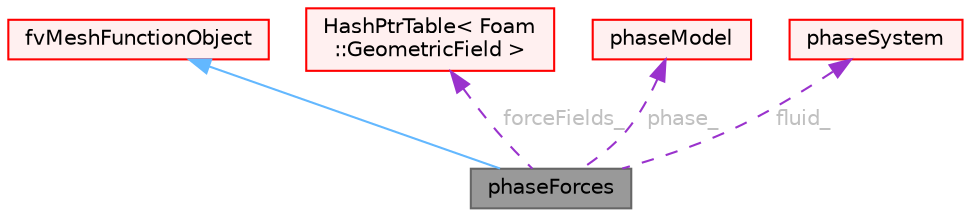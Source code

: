 digraph "phaseForces"
{
 // LATEX_PDF_SIZE
  bgcolor="transparent";
  edge [fontname=Helvetica,fontsize=10,labelfontname=Helvetica,labelfontsize=10];
  node [fontname=Helvetica,fontsize=10,shape=box,height=0.2,width=0.4];
  Node1 [id="Node000001",label="phaseForces",height=0.2,width=0.4,color="gray40", fillcolor="grey60", style="filled", fontcolor="black",tooltip="This function object calculates and outputs the blended interfacial forces acting on a given phase,..."];
  Node2 -> Node1 [id="edge1_Node000001_Node000002",dir="back",color="steelblue1",style="solid",tooltip=" "];
  Node2 [id="Node000002",label="fvMeshFunctionObject",height=0.2,width=0.4,color="red", fillcolor="#FFF0F0", style="filled",URL="$classFoam_1_1functionObjects_1_1fvMeshFunctionObject.html",tooltip="Specialization of Foam::functionObject for an Foam::fvMesh, providing a reference to the Foam::fvMesh..."];
  Node76 -> Node1 [id="edge2_Node000001_Node000076",dir="back",color="darkorchid3",style="dashed",tooltip=" ",label=" forceFields_",fontcolor="grey" ];
  Node76 [id="Node000076",label="HashPtrTable\< Foam\l::GeometricField \>",height=0.2,width=0.4,color="red", fillcolor="#FFF0F0", style="filled",URL="$classFoam_1_1HashPtrTable.html",tooltip=" "];
  Node80 -> Node1 [id="edge3_Node000001_Node000080",dir="back",color="darkorchid3",style="dashed",tooltip=" ",label=" phase_",fontcolor="grey" ];
  Node80 [id="Node000080",label="phaseModel",height=0.2,width=0.4,color="red", fillcolor="#FFF0F0", style="filled",URL="$classFoam_1_1phaseModel.html",tooltip="Single incompressible phase derived from the phase-fraction. Used as part of the multiPhaseMixture fo..."];
  Node84 -> Node1 [id="edge4_Node000001_Node000084",dir="back",color="darkorchid3",style="dashed",tooltip=" ",label=" fluid_",fontcolor="grey" ];
  Node84 [id="Node000084",label="phaseSystem",height=0.2,width=0.4,color="red", fillcolor="#FFF0F0", style="filled",URL="$classFoam_1_1phaseSystem.html",tooltip="Class to represent a system of phases and model interfacial transfers between them."];
}
